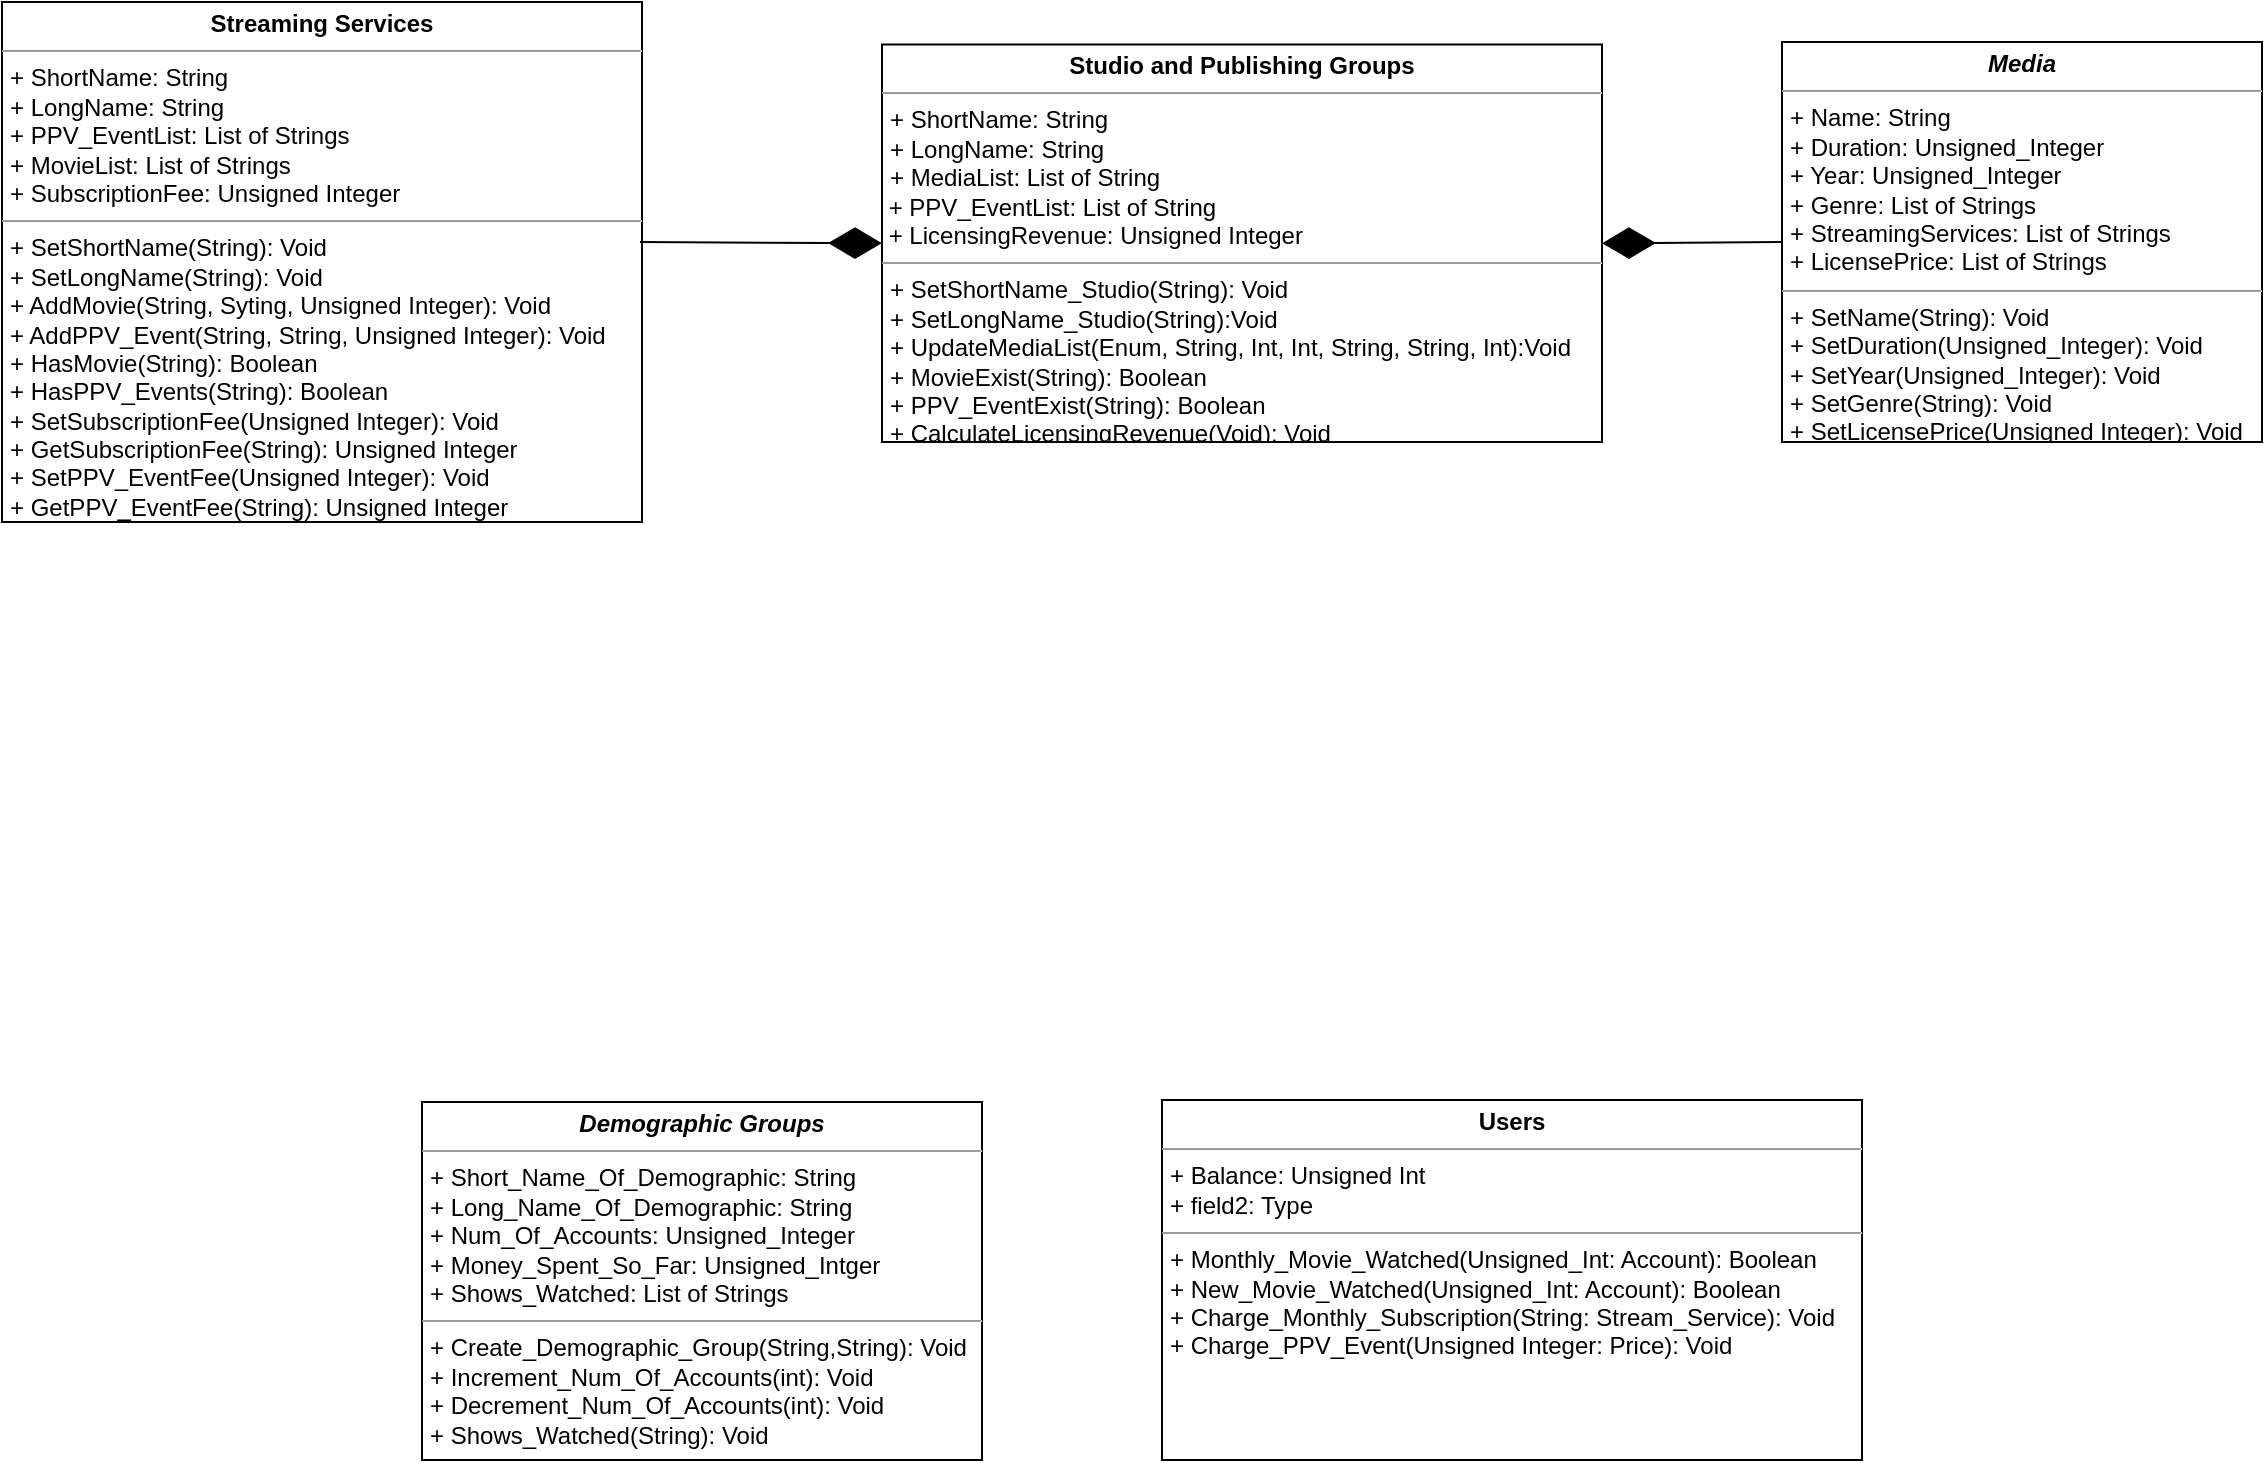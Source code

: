 <mxfile version="14.2.7" type="github">
  <diagram name="Page-1" id="c4acf3e9-155e-7222-9cf6-157b1a14988f">
    <mxGraphModel dx="1955" dy="1220" grid="1" gridSize="10" guides="1" tooltips="1" connect="1" arrows="1" fold="1" page="1" pageScale="1" pageWidth="850" pageHeight="1100" background="#ffffff" math="0" shadow="0">
      <root>
        <mxCell id="0" />
        <mxCell id="1" parent="0" />
        <mxCell id="5d2195bd80daf111-15" value="&lt;p style=&quot;margin: 0px ; margin-top: 4px ; text-align: center&quot;&gt;&lt;b&gt;Studio and Publishing Groups&lt;/b&gt;&lt;/p&gt;&lt;hr size=&quot;1&quot;&gt;&lt;p style=&quot;margin: 0px ; margin-left: 4px&quot;&gt;+ ShortName: String&lt;br&gt;+ LongName: String&lt;/p&gt;&lt;p style=&quot;margin: 0px ; margin-left: 4px&quot;&gt;+ MediaList: List of String&lt;br&gt;&lt;/p&gt;&amp;nbsp;+ PPV_EventList: List of String&lt;br&gt;&amp;nbsp;+ LicensingRevenue: Unsigned Integer&lt;br&gt;&lt;hr size=&quot;1&quot;&gt;&lt;p style=&quot;margin: 0px ; margin-left: 4px&quot;&gt;+ SetShortName_Studio(String): Void&lt;br&gt;+ SetLongName_Studio(String):Void&lt;/p&gt;&lt;p style=&quot;margin: 0px ; margin-left: 4px&quot;&gt;+ UpdateMediaList(Enum, String, Int, Int, String, String, Int):Void&lt;br&gt;&lt;/p&gt;&lt;p style=&quot;margin: 0px ; margin-left: 4px&quot;&gt;+ MovieExist(String): Boolean&lt;br&gt;&lt;/p&gt;&lt;p style=&quot;margin: 0px ; margin-left: 4px&quot;&gt;+ PPV_EventExist(String): Boolean&lt;br&gt;&lt;/p&gt;&lt;p style=&quot;margin: 0px ; margin-left: 4px&quot;&gt;+ CalculateLicensingRevenue(Void): Void&lt;br&gt;&lt;/p&gt;" style="verticalAlign=top;align=left;overflow=fill;fontSize=12;fontFamily=Helvetica;html=1;rounded=0;shadow=0;comic=0;labelBackgroundColor=none;strokeWidth=1" parent="1" vertex="1">
          <mxGeometry x="900" y="91.25" width="360" height="198.75" as="geometry" />
        </mxCell>
        <mxCell id="5d2195bd80daf111-19" value="&lt;p style=&quot;margin: 0px ; margin-top: 4px ; text-align: center&quot;&gt;&lt;i&gt;&lt;b&gt;Demographic Groups&lt;/b&gt;&lt;/i&gt;&lt;/p&gt;&lt;hr size=&quot;1&quot;&gt;&lt;p style=&quot;margin: 0px ; margin-left: 4px&quot;&gt;+ Short_Name_Of_Demographic: String&lt;br&gt;+ Long_Name_Of_Demographic: String&lt;/p&gt;&lt;p style=&quot;margin: 0px ; margin-left: 4px&quot;&gt;+ Num_Of_Accounts: Unsigned_Integer&lt;br&gt;&lt;/p&gt;&lt;p style=&quot;margin: 0px ; margin-left: 4px&quot;&gt;+ Money_Spent_So_Far: Unsigned_Intger&lt;br&gt;&lt;/p&gt;&lt;p style=&quot;margin: 0px ; margin-left: 4px&quot;&gt;+ Shows_Watched: List of Strings&lt;/p&gt;&lt;hr size=&quot;1&quot;&gt;&lt;p style=&quot;margin: 0px ; margin-left: 4px&quot;&gt;+ Create_Demographic_Group(String,String): Void&lt;br&gt;+ Increment_Num_Of_Accounts(int): Void&lt;/p&gt;&lt;p style=&quot;margin: 0px ; margin-left: 4px&quot;&gt;+ Decrement_Num_Of_Accounts(int): Void&lt;br&gt;&lt;/p&gt;&lt;p style=&quot;margin: 0px ; margin-left: 4px&quot;&gt;+ Shows_Watched(String): Void&lt;br&gt;&lt;/p&gt;" style="verticalAlign=top;align=left;overflow=fill;fontSize=12;fontFamily=Helvetica;html=1;rounded=0;shadow=0;comic=0;labelBackgroundColor=none;strokeWidth=1" parent="1" vertex="1">
          <mxGeometry x="670" y="620" width="280" height="179" as="geometry" />
        </mxCell>
        <mxCell id="5d2195bd80daf111-20" value="&lt;p style=&quot;margin: 0px ; margin-top: 4px ; text-align: center&quot;&gt;&lt;b&gt;Streaming Services&lt;/b&gt;&lt;/p&gt;&lt;hr size=&quot;1&quot;&gt;&lt;p style=&quot;margin: 0px ; margin-left: 4px&quot;&gt;+ ShortName: String&lt;br&gt;+ LongName: String&lt;/p&gt;&lt;p style=&quot;margin: 0px ; margin-left: 4px&quot;&gt;+ PPV_EventList: List of Strings&lt;br&gt;&lt;/p&gt;&lt;p style=&quot;margin: 0px ; margin-left: 4px&quot;&gt;+ MovieList: List of Strings&lt;/p&gt;&lt;p style=&quot;margin: 0px ; margin-left: 4px&quot;&gt;+ SubscriptionFee: Unsigned Integer&lt;/p&gt;&lt;hr size=&quot;1&quot;&gt;&lt;p style=&quot;margin: 0px ; margin-left: 4px&quot;&gt;+ SetShortName(String): Void&lt;br&gt;+ SetLongName(String): Void&lt;br&gt;&lt;/p&gt;&lt;p style=&quot;margin: 0px 0px 0px 4px&quot;&gt;+ AddMovie(String, Syting, Unsigned Integer): Void&lt;br&gt;&lt;/p&gt;&lt;p style=&quot;margin: 0px 0px 0px 4px&quot;&gt;+ AddPPV_Event(String, String, Unsigned Integer): Void&lt;/p&gt;&lt;p style=&quot;margin: 0px ; margin-left: 4px&quot;&gt;+ HasMovie(String): Boolean&lt;br&gt;&lt;/p&gt;&lt;p style=&quot;margin: 0px ; margin-left: 4px&quot;&gt;+ HasPPV_Events(String): Boolean&lt;br&gt;&lt;/p&gt;&lt;p style=&quot;margin: 0px ; margin-left: 4px&quot;&gt;+ SetSubscriptionFee(Unsigned Integer): Void&lt;br&gt;&lt;/p&gt;&lt;p style=&quot;margin: 0px ; margin-left: 4px&quot;&gt;+ GetSubscriptionFee(String): Unsigned Integer&lt;/p&gt;&lt;p style=&quot;margin: 0px ; margin-left: 4px&quot;&gt;+ SetPPV_EventFee(Unsigned Integer): Void&lt;br&gt;&lt;/p&gt;&lt;p style=&quot;margin: 0px ; margin-left: 4px&quot;&gt;+ GetPPV_EventFee(String): Unsigned Integer&lt;/p&gt;&lt;p style=&quot;margin: 0px ; margin-left: 4px&quot;&gt;&lt;br&gt;&lt;/p&gt;" style="verticalAlign=top;align=left;overflow=fill;fontSize=12;fontFamily=Helvetica;html=1;rounded=0;shadow=0;comic=0;labelBackgroundColor=none;strokeWidth=1" parent="1" vertex="1">
          <mxGeometry x="460" y="70" width="320" height="260" as="geometry" />
        </mxCell>
        <mxCell id="5d2195bd80daf111-18" value="&lt;p style=&quot;margin: 0px ; margin-top: 4px ; text-align: center&quot;&gt;&lt;b&gt;&lt;i&gt;Media&lt;/i&gt;&lt;/b&gt;&lt;/p&gt;&lt;hr size=&quot;1&quot;&gt;&lt;p style=&quot;margin: 0px ; margin-left: 4px&quot;&gt;+ Name: String&lt;br&gt;+ Duration: Unsigned_Integer&lt;/p&gt;&lt;p style=&quot;margin: 0px ; margin-left: 4px&quot;&gt;+ Year: Unsigned_Integer&lt;/p&gt;&lt;p style=&quot;margin: 0px ; margin-left: 4px&quot;&gt;+ Genre: List of Strings&lt;/p&gt;&lt;p style=&quot;margin: 0px ; margin-left: 4px&quot;&gt;+ StreamingServices: List of Strings&lt;/p&gt;&lt;p style=&quot;margin: 0px ; margin-left: 4px&quot;&gt;+ LicensePrice: List of Strings&lt;br&gt;&lt;/p&gt;&lt;hr size=&quot;1&quot;&gt;&lt;p style=&quot;margin: 0px ; margin-left: 4px&quot;&gt;+ SetName(String): Void&lt;/p&gt;&lt;p style=&quot;margin: 0px ; margin-left: 4px&quot;&gt;+ SetDuration(Unsigned_Integer): Void&lt;br&gt;&lt;/p&gt;&lt;p style=&quot;margin: 0px ; margin-left: 4px&quot;&gt;+ SetYear(Unsigned_Integer): Void&lt;br&gt;&lt;/p&gt;&lt;p style=&quot;margin: 0px ; margin-left: 4px&quot;&gt;+ SetGenre(String): Void&lt;/p&gt;&lt;p style=&quot;margin: 0px ; margin-left: 4px&quot;&gt;+ SetLicensePrice(Unsigned Integer): Void&lt;br&gt;&lt;/p&gt;" style="verticalAlign=top;align=left;overflow=fill;fontSize=12;fontFamily=Helvetica;html=1;rounded=0;shadow=0;comic=0;labelBackgroundColor=none;strokeWidth=1" parent="1" vertex="1">
          <mxGeometry x="1350" y="90" width="240" height="200" as="geometry" />
        </mxCell>
        <mxCell id="CjiY7hDAg0OW7X6VXM6q-9" value="&lt;p style=&quot;margin: 0px ; margin-top: 4px ; text-align: center&quot;&gt;&lt;b&gt;Users&lt;/b&gt;&lt;/p&gt;&lt;hr size=&quot;1&quot;&gt;&lt;p style=&quot;margin: 0px ; margin-left: 4px&quot;&gt;+ Balance: Unsigned Int&lt;br&gt;+ field2: Type&lt;/p&gt;&lt;hr size=&quot;1&quot;&gt;&lt;p style=&quot;margin: 0px ; margin-left: 4px&quot;&gt;+ Monthly_Movie_Watched(Unsigned_Int: Account): Boolean&lt;/p&gt;&lt;p style=&quot;margin: 0px ; margin-left: 4px&quot;&gt;+ New_Movie_Watched(Unsigned_Int: Account): Boolean&lt;br&gt;+ Charge_Monthly_Subscription(String: Stream_Service): Void&lt;/p&gt;&lt;p style=&quot;margin: 0px ; margin-left: 4px&quot;&gt;+ Charge_PPV_Event(Unsigned Integer: Price): Void&lt;br&gt;&lt;/p&gt;" style="verticalAlign=top;align=left;overflow=fill;fontSize=12;fontFamily=Helvetica;html=1;rounded=0;shadow=0;comic=0;labelBackgroundColor=none;strokeWidth=1" vertex="1" parent="1">
          <mxGeometry x="1040" y="619" width="350" height="180" as="geometry" />
        </mxCell>
        <mxCell id="CjiY7hDAg0OW7X6VXM6q-14" value="" style="endArrow=diamondThin;endFill=1;endSize=24;html=1;entryX=0;entryY=0.5;entryDx=0;entryDy=0;" edge="1" parent="1" target="5d2195bd80daf111-15">
          <mxGeometry width="160" relative="1" as="geometry">
            <mxPoint x="779" y="190" as="sourcePoint" />
            <mxPoint x="900" y="180" as="targetPoint" />
          </mxGeometry>
        </mxCell>
        <mxCell id="CjiY7hDAg0OW7X6VXM6q-15" value="" style="endArrow=diamondThin;endFill=1;endSize=24;html=1;entryX=1;entryY=0.5;entryDx=0;entryDy=0;exitX=0;exitY=0.5;exitDx=0;exitDy=0;" edge="1" parent="1" source="5d2195bd80daf111-18" target="5d2195bd80daf111-15">
          <mxGeometry width="160" relative="1" as="geometry">
            <mxPoint x="1380" y="190" as="sourcePoint" />
            <mxPoint x="1320" y="189.5" as="targetPoint" />
          </mxGeometry>
        </mxCell>
      </root>
    </mxGraphModel>
  </diagram>
</mxfile>
